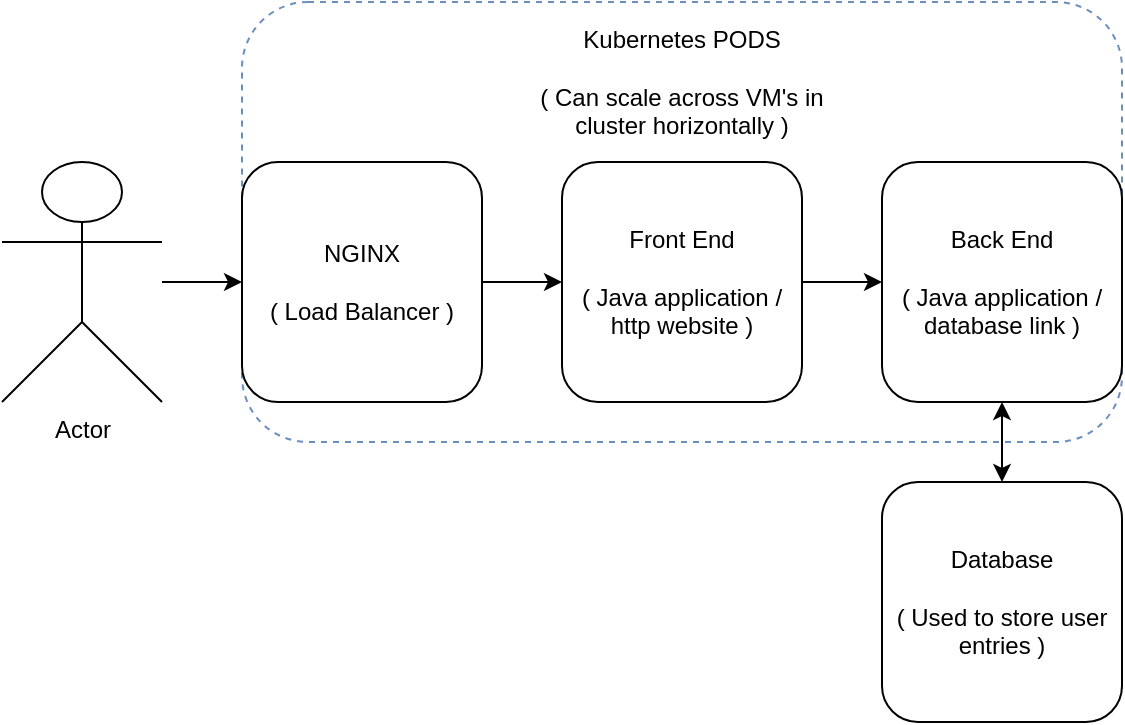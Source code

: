 <mxfile version="14.9.0" type="device"><diagram id="1NOpZRaXRVAviRySNfWd" name="Page-1"><mxGraphModel dx="526" dy="788" grid="1" gridSize="10" guides="1" tooltips="1" connect="1" arrows="1" fold="1" page="1" pageScale="1" pageWidth="827" pageHeight="1169" math="0" shadow="0"><root><mxCell id="0"/><mxCell id="1" parent="0"/><mxCell id="2qfyORs3qt_eZvx16rN_-11" value="" style="rounded=1;whiteSpace=wrap;html=1;strokeColor=#6c8ebf;dashed=1;fillColor=none;" vertex="1" parent="1"><mxGeometry x="200" y="40" width="440" height="220" as="geometry"/></mxCell><mxCell id="2qfyORs3qt_eZvx16rN_-1" value="NGINX&lt;br&gt;&lt;br&gt;( Load Balancer )" style="rounded=1;whiteSpace=wrap;html=1;" vertex="1" parent="1"><mxGeometry x="200" y="120" width="120" height="120" as="geometry"/></mxCell><mxCell id="2qfyORs3qt_eZvx16rN_-2" value="Actor" style="shape=umlActor;verticalLabelPosition=bottom;verticalAlign=top;html=1;outlineConnect=0;" vertex="1" parent="1"><mxGeometry x="80" y="120" width="80" height="120" as="geometry"/></mxCell><mxCell id="2qfyORs3qt_eZvx16rN_-3" value="Front End&lt;br&gt;&lt;br&gt;( Java application / http website )" style="rounded=1;whiteSpace=wrap;html=1;" vertex="1" parent="1"><mxGeometry x="360" y="120" width="120" height="120" as="geometry"/></mxCell><mxCell id="2qfyORs3qt_eZvx16rN_-4" value="Back End&lt;br&gt;&lt;br&gt;( Java application / database link )" style="rounded=1;whiteSpace=wrap;html=1;" vertex="1" parent="1"><mxGeometry x="520" y="120" width="120" height="120" as="geometry"/></mxCell><mxCell id="2qfyORs3qt_eZvx16rN_-5" value="Database&lt;br&gt;&lt;br&gt;( Used to store user entries )" style="rounded=1;whiteSpace=wrap;html=1;" vertex="1" parent="1"><mxGeometry x="520" y="280" width="120" height="120" as="geometry"/></mxCell><mxCell id="2qfyORs3qt_eZvx16rN_-6" value="" style="endArrow=classic;startArrow=classic;html=1;entryX=0.5;entryY=1;entryDx=0;entryDy=0;" edge="1" parent="1" target="2qfyORs3qt_eZvx16rN_-4"><mxGeometry width="50" height="50" relative="1" as="geometry"><mxPoint x="580" y="280" as="sourcePoint"/><mxPoint x="400" y="310" as="targetPoint"/></mxGeometry></mxCell><mxCell id="2qfyORs3qt_eZvx16rN_-7" value="" style="endArrow=classic;html=1;entryX=0;entryY=0.5;entryDx=0;entryDy=0;exitX=1;exitY=0.5;exitDx=0;exitDy=0;" edge="1" parent="1" source="2qfyORs3qt_eZvx16rN_-1" target="2qfyORs3qt_eZvx16rN_-3"><mxGeometry width="50" height="50" relative="1" as="geometry"><mxPoint x="220" y="390" as="sourcePoint"/><mxPoint x="270" y="340" as="targetPoint"/></mxGeometry></mxCell><mxCell id="2qfyORs3qt_eZvx16rN_-8" value="" style="endArrow=classic;html=1;exitX=1;exitY=0.5;exitDx=0;exitDy=0;entryX=0;entryY=0.5;entryDx=0;entryDy=0;" edge="1" parent="1" source="2qfyORs3qt_eZvx16rN_-3" target="2qfyORs3qt_eZvx16rN_-4"><mxGeometry width="50" height="50" relative="1" as="geometry"><mxPoint x="310" y="380" as="sourcePoint"/><mxPoint x="360" y="330" as="targetPoint"/></mxGeometry></mxCell><mxCell id="2qfyORs3qt_eZvx16rN_-9" value="" style="endArrow=classic;html=1;" edge="1" parent="1" source="2qfyORs3qt_eZvx16rN_-2"><mxGeometry width="50" height="50" relative="1" as="geometry"><mxPoint x="190" y="380" as="sourcePoint"/><mxPoint x="200" y="180" as="targetPoint"/></mxGeometry></mxCell><mxCell id="2qfyORs3qt_eZvx16rN_-10" value="Kubernetes PODS&lt;br&gt;&lt;br&gt;( Can scale across VM's in cluster horizontally )" style="text;html=1;strokeColor=none;fillColor=none;align=center;verticalAlign=middle;whiteSpace=wrap;rounded=0;" vertex="1" parent="1"><mxGeometry x="340" y="70" width="160" height="20" as="geometry"/></mxCell></root></mxGraphModel></diagram></mxfile>